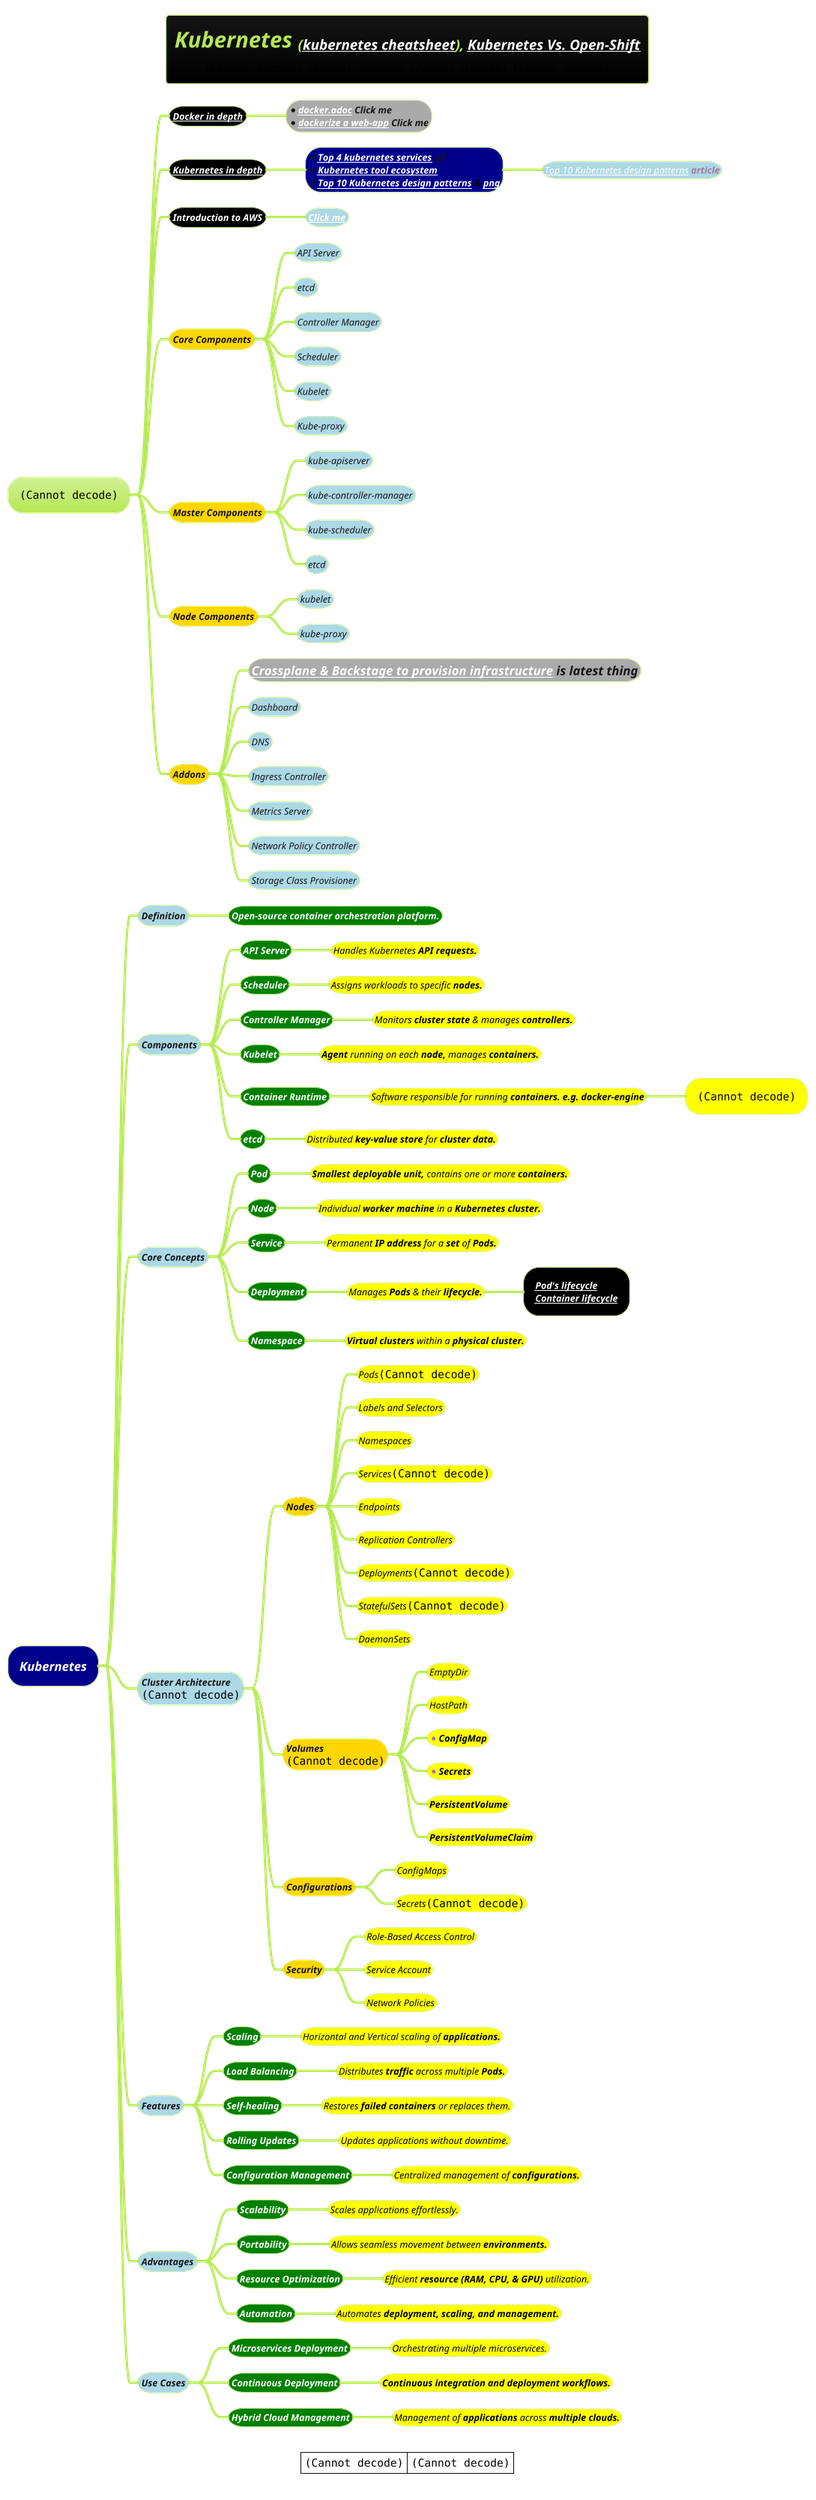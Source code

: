 @startmindmap
title = <i>Kubernetes <size:14>([[docs/3-devops/images/k8-cheatsheet.png kubernetes cheatsheet]]), [[docs/3-devops/images/img_7.png Kubernetes Vs. Open-Shift]] \n<img:img_06.png{scale=.85}> <img:img_1.png{scale=.66}> <img:img_2.png> <img:img_6.png{scale=.75}>
caption |<img:k8_architecture.png{scale=.65}>|<img:k8_architecture1.png{scale=.53}>|

!theme hacker
* <img:kubernetes-cluster-node-pod.png{scale=.85}>
**[#black] <color #white><i><size:12>[[docs/3-devops/devops-plantuml-mindmap/Docker.puml Docker in depth]]
***[#a]:*<i><size:12><b>[[docs/3-devops/docker.adoc docker.adoc]] Click me
*<i><size:12><b>[[docs/3-devops/dockerize-a-web-app.puml dockerize a web-app]] Click me;
**[#black] <color #white><i><size:12>[[docs/3-devops/kubernetes.adoc Kubernetes in depth]]
***[#darkblue]:*<b><i><size:12>[[docs/3-programming-languages/Venkat-Subramaniam/gif/4-K8-service-type.adoc Top 4 kubernetes services]] gif
*<i><color #white><b><size:12>[[docs/3-programming-languages/Venkat-Subramaniam/images/img_386.png Kubernetes tool ecosystem]]
*<i><color #white><b><size:12>[[docs/3-devops/images/top-10-kuberenetes-design-patterns.adoc Top 10 Kubernetes design patterns]] <color #black>& [[docs/3-devops/images/top_10_kubernetes_patterns.png png]];
****[#lightblue] <i><size:12>[[https://developers.redhat.com/blog/2020/05/11/top-10-must-know-kubernetes-design-patterns# Top 10 Kubernetes design patterns]] <b>article

**[#black] <color #white><i><size:12>Introduction to AWS
***[#lightblue] <i><size:12><b>[[docs/3-programming-languages/Venkat-Subramaniam/Architecting-Distributed-Cloud-Apps.puml Click me]]
**[#gold] <i><size:12>Core Components
***[#lightblue] <i><size:12>API Server
***[#lightblue] <i><size:12>etcd
***[#lightblue] <i><size:12>Controller Manager
***[#lightblue] <i><size:12>Scheduler
***[#lightblue] <i><size:12>Kubelet
***[#lightblue] <i><size:12>Kube-proxy
**[#gold] <i><size:12>Master Components
***[#lightblue] <i><size:12>kube-apiserver
***[#lightblue] <i><size:12>kube-controller-manager
***[#lightblue] <i><size:12>kube-scheduler
***[#lightblue] <i><size:12>etcd
**[#gold] <i><size:12>Node Components
***[#lightblue] <i><size:12>kubelet
***[#lightblue] <i><size:12>kube-proxy
**[#gold] <i><size:12>Addons
***[#a] <i><size:16><b>[[docs/3-devops/devops-plantuml-mindmap/Crossplane-and-backstage(provision-infrastructure).puml Crossplane & Backstage to provision infrastructure]] is latest thing
***[#lightblue] <i><size:12>Dashboard
***[#lightblue] <i><size:12>DNS
***[#lightblue] <i><size:12>Ingress Controller
***[#lightblue] <i><size:12>Metrics Server
***[#lightblue] <i><size:12>Network Policy Controller
***[#lightblue] <i><size:12>Storage Class Provisioner



*[#darkblue] <i><color #white>Kubernetes
**[#lightblue] <i><color #blac><size:12>Definition
***[#green] <b><i><color #white><size:12>Open-source container orchestration platform.
**[#lightblue] <i><color #blac><size:12>Components
***[#green] <b><i><color #white><size:12>API Server
****[#yellow] <i><color #black><size:12>Handles Kubernetes <b>API requests.
***[#green] <b><i><color #white><size:12>Scheduler
****[#yellow] <i><color #black><size:12>Assigns workloads to specific <b>nodes.
***[#green] <b><i><color #white><size:12>Controller Manager
****[#yellow] <i><color #black><size:12>Monitors **cluster state** & manages <b>controllers.
***[#green] <b><i><color #white><size:12>Kubelet
****[#yellow] <i><color #black><size:12>**Agent** running on each **node,** manages <b>containers.
***[#green] <b><i><color #white><size:12>Container Runtime
****[#yellow] <i><color #black><size:12>Software responsible for running <b>containers. e.g. docker-engine
*****[#yellow]  <img:docker.svg{scale=.65}>
***[#green] <b><i><color #white><size:12>etcd
****[#yellow] <i><color #black><size:12>Distributed **key-value store** for <b>cluster data.
**[#lightblue] <i><color #blac><size:12>Core Concepts
***[#green] <b><i><color #white><size:12>Pod
****[#yellow] <i><color #black><size:12>**Smallest deployable unit,** contains one or more <b>containers.
***[#green] <b><i><color #white><size:12>Node
****[#yellow] <i><color #black><size:12>Individual **worker machine** in a <b>Kubernetes cluster.
***[#green] <b><i><color #white><size:12>Service
****[#yellow] <i><color #black><size:12>Permanent **IP address** for a **set** of <b>Pods.
***[#green] <b><i><color #white><size:12>Deployment
****[#yellow] <i><color #black><size:12>Manages **Pods** & their <b>lifecycle.
*****[#black] <i><color #white><size:12><b>[[docs/3-devops/images/pod-lifecycle.png Pod's lifecycle]] \n<i><color #white><size:12><b>[[docs/3-devops/images/container-lifecycle.png Container lifecycle]]
***[#green] <b><i><color #white><size:12>Namespace
****[#yellow] <i><color #black><size:12>**Virtual clusters** within a <b>physical cluster.

**[#lightblue] <i><color #blac><size:12>Cluster Architecture\n<img:cluster-node-pod.drawio.png{scale=1}>
***[#gold] <b><i><size:12>Nodes
****[#yellow] <color #black><i><size:12>Pods<img:pod1.svg{scale=.35}>
****[#yellow] <color #black><i><size:12>Labels and Selectors
****[#yellow] <color #black><i><size:12>Namespaces
****[#yellow] <color #black><i><size:12>Services<img:service.svg{scale=.35}>
****[#yellow] <color #black><i><size:12>Endpoints
****[#yellow] <color #black><i><size:12>Replication Controllers
****[#yellow] <color #black><i><size:12>Deployments<img:deployment.svg{scale=.35}>
****[#yellow] <color #black><i><size:12>StatefulSets<img:stateful-set.svg{scale=.5}>
****[#yellow] <color #black><i><size:12>DaemonSets
***[#gold] <b><i><size:12>Volumes\n<img:img_3.png{scale=.8}>
****[#yellow] <color #black><i><size:12>EmptyDir
****[#yellow] <color #black><i><size:12>HostPath
****[#yellow] *<color #black><i><size:12><b>ConfigMap
****[#yellow] *<color #black><i><size:12><b>Secrets
****[#yellow] <color #black><i><size:12><b>PersistentVolume
****[#yellow] <color #black><i><size:12><b>PersistentVolumeClaim
***[#gold] <b><i><size:12>Configurations
****[#yellow] <color #black><i><size:12>ConfigMaps
****[#yellow] <color #black><i><size:12>Secrets<img:secretes.svg{scale=.5}>
***[#gold] <b><i><size:12>Security
****[#yellow] <color #black><i><size:12>Role-Based Access Control
****[#yellow] <color #black><i><size:12>Service Account
****[#yellow] <color #black><i><size:12>Network Policies

**[#lightblue] <i><color #blac><size:12>Features
***[#green] <b><i><color #white><size:12>Scaling
****[#yellow] <i><color #black><size:12>Horizontal and Vertical scaling of <b>applications.
***[#green] <b><i><color #white><size:12>Load Balancing
****[#yellow] <i><color #black><size:12>Distributes **traffic** across multiple <b>Pods.
***[#green] <b><i><color #white><size:12>Self-healing
****[#yellow] <i><color #black><size:12>Restores **failed containers** or replaces them.
***[#green] <b><i><color #white><size:12>Rolling Updates
****[#yellow] <i><color #black><size:12>Updates applications without downtime.
***[#green] <b><i><color #white><size:12>Configuration Management
****[#yellow] <i><color #black><size:12>Centralized management of <b>configurations.
**[#lightblue] <i><color #blac><size:12>Advantages
***[#green] <b><i><color #white><size:12>Scalability
****[#yellow] <i><color #black><size:12>Scales applications effortlessly.
***[#green] <b><i><color #white><size:12>Portability
****[#yellow] <i><color #black><size:12>Allows seamless movement between <b>environments.
***[#green] <b><i><color #white><size:12>Resource Optimization
****[#yellow] <i><color #black><size:12>Efficient **resource (RAM, CPU, & GPU)** utilization.
***[#green] <b><i><color #white><size:12>Automation
****[#yellow] <i><color #black><size:12>Automates <b>deployment, scaling, and management.
**[#lightblue] <i><color #blac><size:12>Use Cases
***[#green] <b><i><color #white><size:12>Microservices Deployment
****[#yellow] <i><color #black><size:12>Orchestrating multiple microservices.
***[#green] <b><i><color #white><size:12>Continuous Deployment
****[#yellow] <i><color #black><size:12><b>Continuous integration and deployment workflows.
***[#green] <b><i><color #white><size:12>Hybrid Cloud Management
****[#yellow] <i><color #black><size:12>Management of **applications** across <b>multiple clouds.


@endmindmap